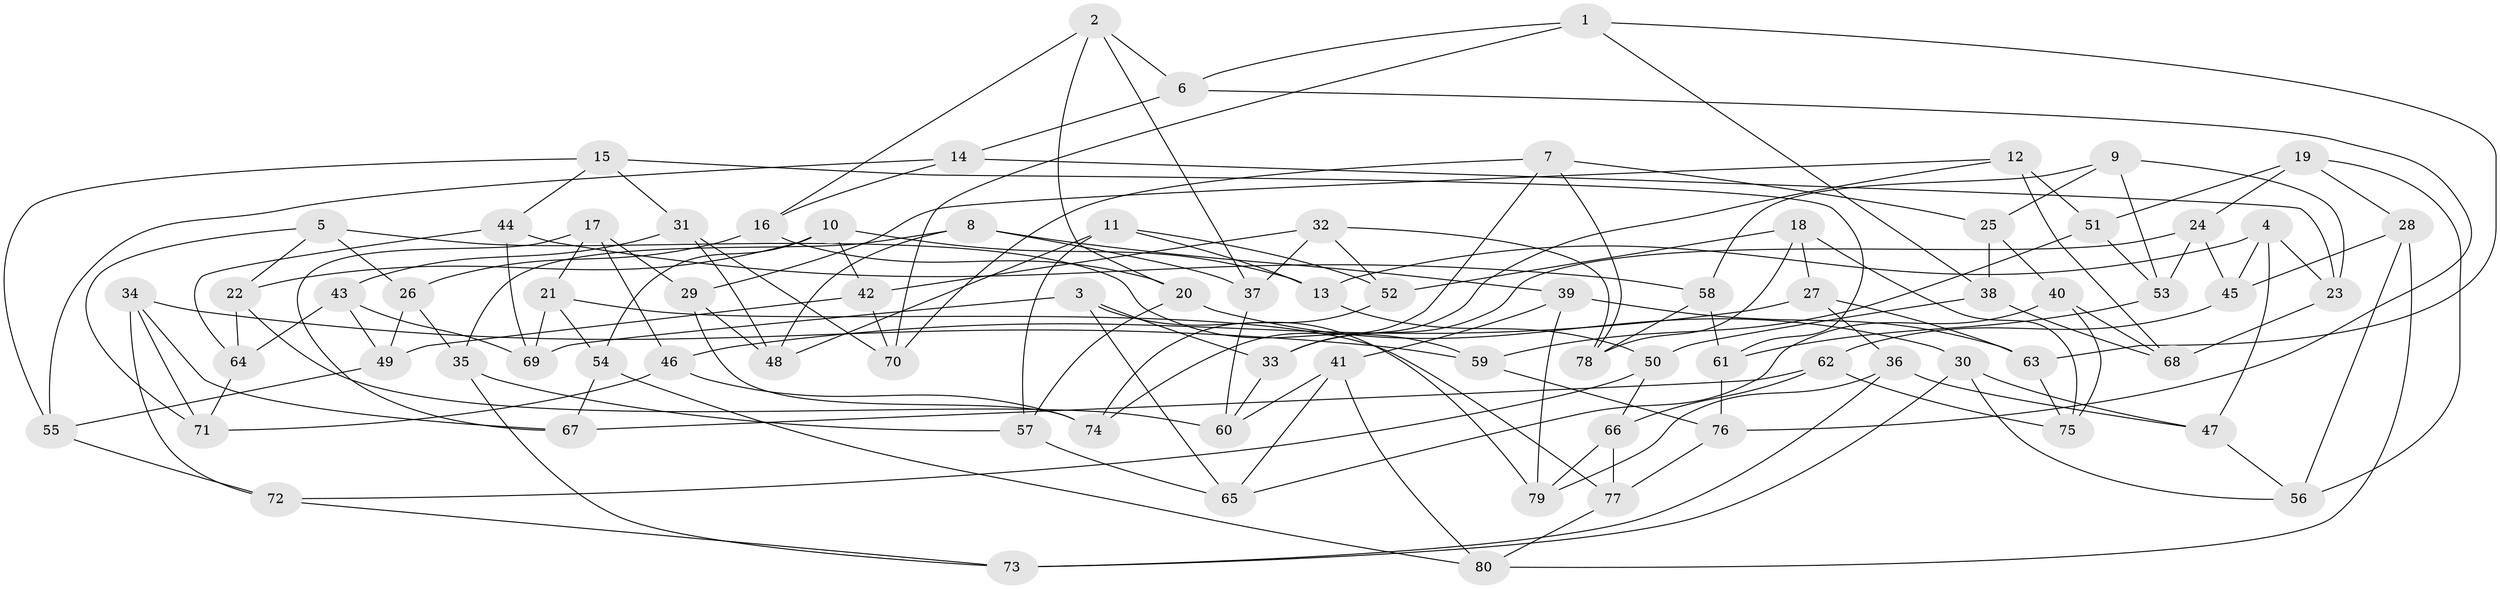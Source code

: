 // Generated by graph-tools (version 1.1) at 2025/38/03/09/25 02:38:03]
// undirected, 80 vertices, 160 edges
graph export_dot {
graph [start="1"]
  node [color=gray90,style=filled];
  1;
  2;
  3;
  4;
  5;
  6;
  7;
  8;
  9;
  10;
  11;
  12;
  13;
  14;
  15;
  16;
  17;
  18;
  19;
  20;
  21;
  22;
  23;
  24;
  25;
  26;
  27;
  28;
  29;
  30;
  31;
  32;
  33;
  34;
  35;
  36;
  37;
  38;
  39;
  40;
  41;
  42;
  43;
  44;
  45;
  46;
  47;
  48;
  49;
  50;
  51;
  52;
  53;
  54;
  55;
  56;
  57;
  58;
  59;
  60;
  61;
  62;
  63;
  64;
  65;
  66;
  67;
  68;
  69;
  70;
  71;
  72;
  73;
  74;
  75;
  76;
  77;
  78;
  79;
  80;
  1 -- 70;
  1 -- 6;
  1 -- 38;
  1 -- 63;
  2 -- 37;
  2 -- 20;
  2 -- 16;
  2 -- 6;
  3 -- 79;
  3 -- 69;
  3 -- 33;
  3 -- 65;
  4 -- 45;
  4 -- 47;
  4 -- 23;
  4 -- 13;
  5 -- 59;
  5 -- 22;
  5 -- 26;
  5 -- 71;
  6 -- 14;
  6 -- 76;
  7 -- 74;
  7 -- 78;
  7 -- 25;
  7 -- 70;
  8 -- 39;
  8 -- 48;
  8 -- 37;
  8 -- 35;
  9 -- 58;
  9 -- 53;
  9 -- 25;
  9 -- 23;
  10 -- 42;
  10 -- 22;
  10 -- 54;
  10 -- 13;
  11 -- 57;
  11 -- 13;
  11 -- 52;
  11 -- 48;
  12 -- 51;
  12 -- 68;
  12 -- 29;
  12 -- 33;
  13 -- 50;
  14 -- 23;
  14 -- 16;
  14 -- 55;
  15 -- 61;
  15 -- 55;
  15 -- 31;
  15 -- 44;
  16 -- 20;
  16 -- 26;
  17 -- 21;
  17 -- 67;
  17 -- 46;
  17 -- 29;
  18 -- 78;
  18 -- 27;
  18 -- 75;
  18 -- 52;
  19 -- 28;
  19 -- 24;
  19 -- 56;
  19 -- 51;
  20 -- 57;
  20 -- 30;
  21 -- 54;
  21 -- 77;
  21 -- 69;
  22 -- 64;
  22 -- 60;
  23 -- 68;
  24 -- 33;
  24 -- 53;
  24 -- 45;
  25 -- 40;
  25 -- 38;
  26 -- 49;
  26 -- 35;
  27 -- 36;
  27 -- 46;
  27 -- 63;
  28 -- 56;
  28 -- 45;
  28 -- 80;
  29 -- 74;
  29 -- 48;
  30 -- 47;
  30 -- 73;
  30 -- 56;
  31 -- 48;
  31 -- 70;
  31 -- 43;
  32 -- 37;
  32 -- 42;
  32 -- 52;
  32 -- 78;
  33 -- 60;
  34 -- 72;
  34 -- 71;
  34 -- 67;
  34 -- 59;
  35 -- 73;
  35 -- 57;
  36 -- 73;
  36 -- 47;
  36 -- 79;
  37 -- 60;
  38 -- 50;
  38 -- 68;
  39 -- 63;
  39 -- 79;
  39 -- 41;
  40 -- 75;
  40 -- 68;
  40 -- 65;
  41 -- 80;
  41 -- 65;
  41 -- 60;
  42 -- 49;
  42 -- 70;
  43 -- 49;
  43 -- 64;
  43 -- 69;
  44 -- 64;
  44 -- 69;
  44 -- 58;
  45 -- 62;
  46 -- 74;
  46 -- 71;
  47 -- 56;
  49 -- 55;
  50 -- 72;
  50 -- 66;
  51 -- 59;
  51 -- 53;
  52 -- 74;
  53 -- 61;
  54 -- 80;
  54 -- 67;
  55 -- 72;
  57 -- 65;
  58 -- 61;
  58 -- 78;
  59 -- 76;
  61 -- 76;
  62 -- 66;
  62 -- 67;
  62 -- 75;
  63 -- 75;
  64 -- 71;
  66 -- 79;
  66 -- 77;
  72 -- 73;
  76 -- 77;
  77 -- 80;
}
